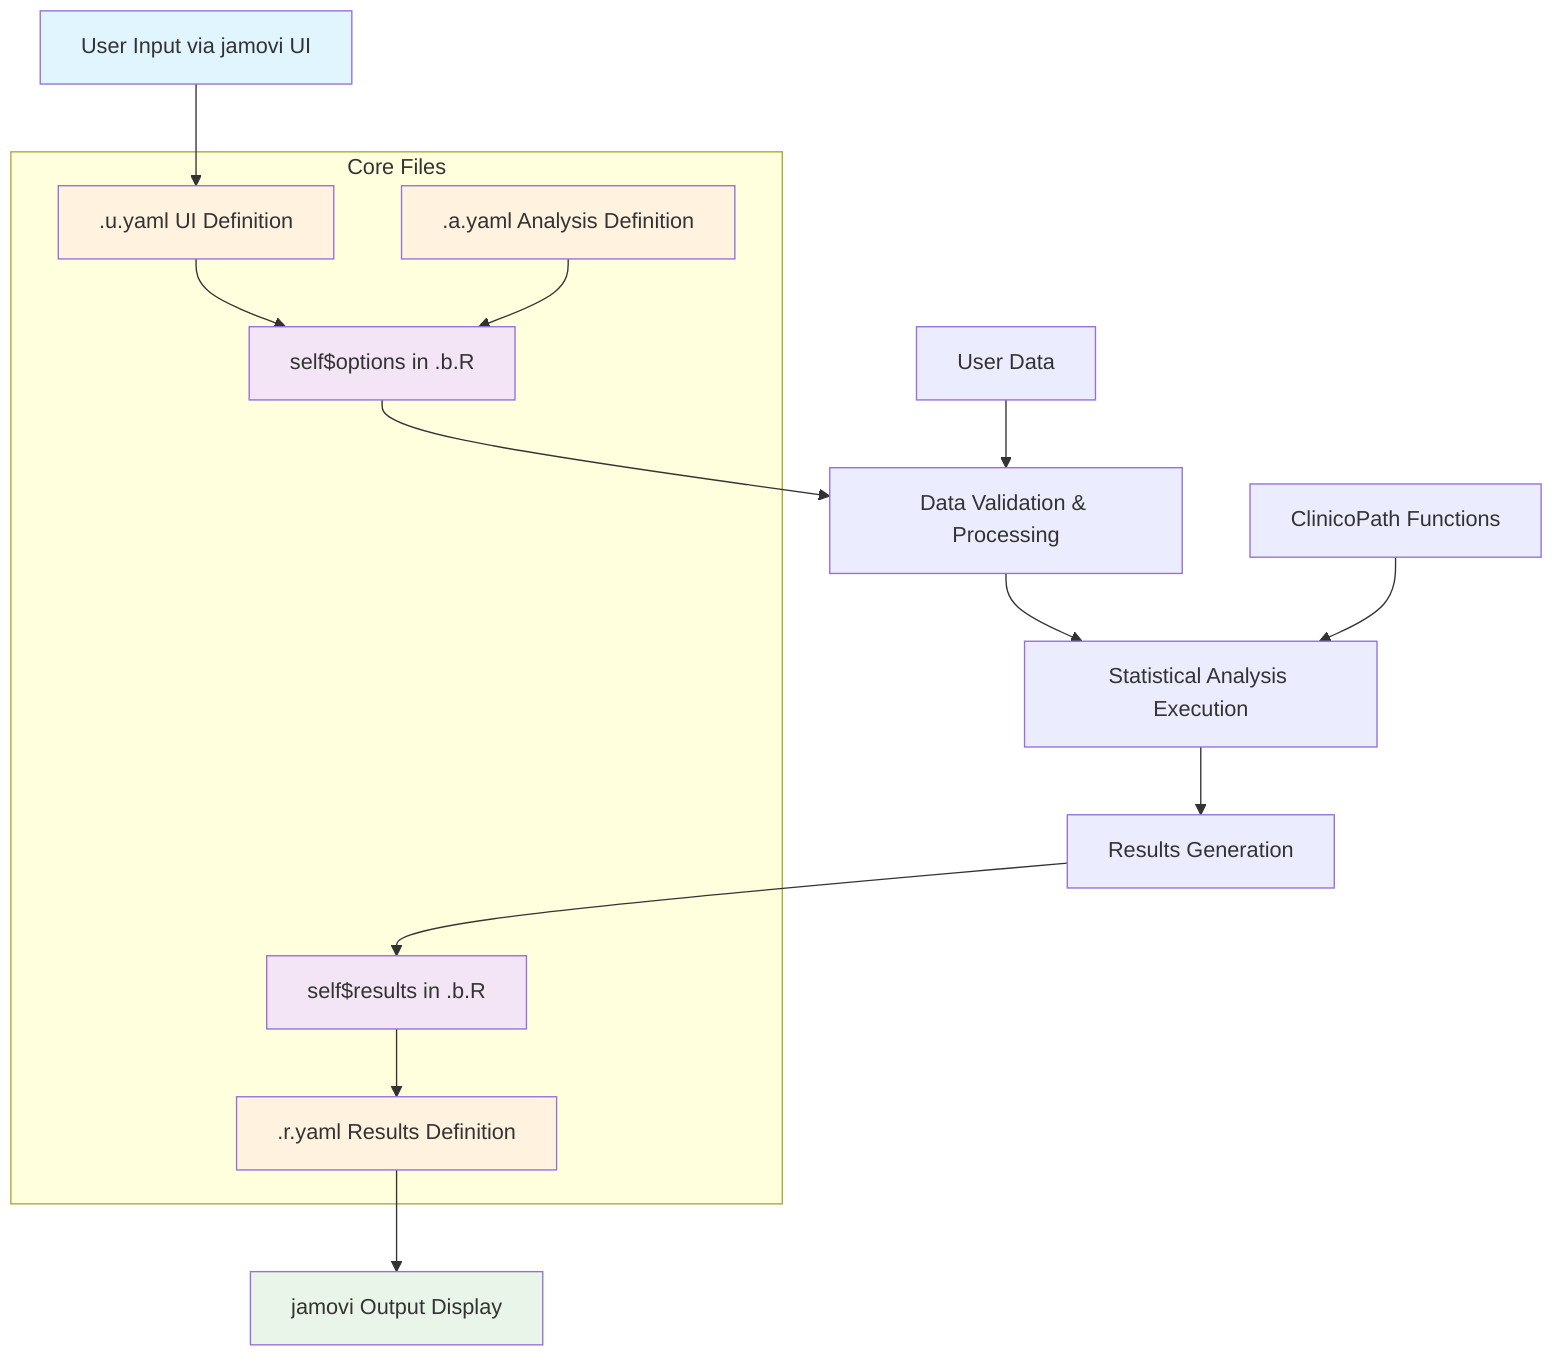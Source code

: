 graph TD
    A[User Input via jamovi UI] --> B[.u.yaml UI Definition]
    B --> C[self$options in .b.R]
    C --> D[Data Validation & Processing]
    D --> E[Statistical Analysis Execution]
    E --> F[Results Generation]
    F --> G[self$results in .b.R]
    G --> H[.r.yaml Results Definition]
    H --> I[jamovi Output Display]
    
    J[.a.yaml Analysis Definition] --> C
    K[User Data] --> D
    L[ClinicoPath Functions] --> E
    
    subgraph "Core Files"
        B
        C
        G
        H
        J
    end
    
    style A fill:#e1f5fe
    style I fill:#e8f5e8
    style J fill:#fff3e0
    style B fill:#fff3e0
    style H fill:#fff3e0
    style C fill:#f3e5f5
    style G fill:#f3e5f5